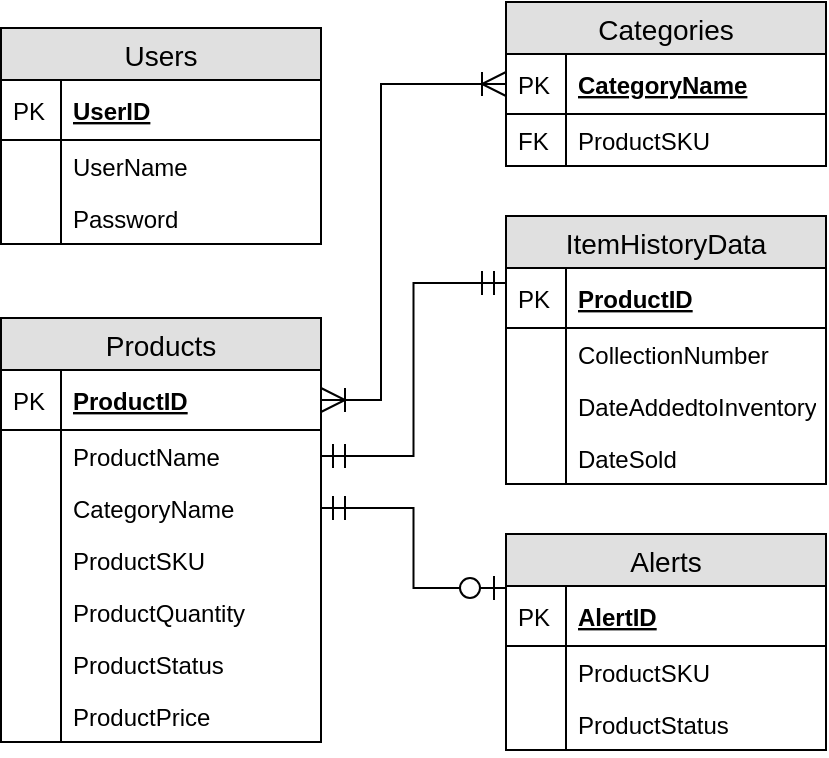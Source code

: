 <mxfile version="10.6.4" type="device"><diagram id="YoiPom1dQuQAtZDoKw4P" name="Page-1"><mxGraphModel dx="887" dy="686" grid="1" gridSize="10" guides="1" tooltips="1" connect="1" arrows="1" fold="1" page="1" pageScale="1" pageWidth="850" pageHeight="1100" math="0" shadow="0"><root><mxCell id="0"/><mxCell id="1" parent="0"/><mxCell id="bds7IPWYw_xxm_vkn2nd-18" value="Categories" style="swimlane;fontStyle=0;childLayout=stackLayout;horizontal=1;startSize=26;fillColor=#e0e0e0;horizontalStack=0;resizeParent=1;resizeParentMax=0;resizeLast=0;collapsible=1;marginBottom=0;swimlaneFillColor=#ffffff;align=center;fontSize=14;" vertex="1" parent="1"><mxGeometry x="484" y="81" width="160" height="82" as="geometry"/></mxCell><mxCell id="bds7IPWYw_xxm_vkn2nd-19" value="CategoryName" style="shape=partialRectangle;top=0;left=0;right=0;bottom=1;align=left;verticalAlign=middle;fillColor=none;spacingLeft=34;spacingRight=4;overflow=hidden;rotatable=0;points=[[0,0.5],[1,0.5]];portConstraint=eastwest;dropTarget=0;fontStyle=5;fontSize=12;" vertex="1" parent="bds7IPWYw_xxm_vkn2nd-18"><mxGeometry y="26" width="160" height="30" as="geometry"/></mxCell><mxCell id="bds7IPWYw_xxm_vkn2nd-20" value="PK" style="shape=partialRectangle;top=0;left=0;bottom=0;fillColor=none;align=left;verticalAlign=middle;spacingLeft=4;spacingRight=4;overflow=hidden;rotatable=0;points=[];portConstraint=eastwest;part=1;fontSize=12;" vertex="1" connectable="0" parent="bds7IPWYw_xxm_vkn2nd-19"><mxGeometry width="30" height="30" as="geometry"/></mxCell><mxCell id="bds7IPWYw_xxm_vkn2nd-21" value="ProductSKU" style="shape=partialRectangle;top=0;left=0;right=0;bottom=0;align=left;verticalAlign=top;fillColor=none;spacingLeft=34;spacingRight=4;overflow=hidden;rotatable=0;points=[[0,0.5],[1,0.5]];portConstraint=eastwest;dropTarget=0;fontSize=12;" vertex="1" parent="bds7IPWYw_xxm_vkn2nd-18"><mxGeometry y="56" width="160" height="26" as="geometry"/></mxCell><mxCell id="bds7IPWYw_xxm_vkn2nd-22" value="FK" style="shape=partialRectangle;top=0;left=0;bottom=0;fillColor=none;align=left;verticalAlign=top;spacingLeft=4;spacingRight=4;overflow=hidden;rotatable=0;points=[];portConstraint=eastwest;part=1;fontSize=12;" vertex="1" connectable="0" parent="bds7IPWYw_xxm_vkn2nd-21"><mxGeometry width="30" height="26" as="geometry"/></mxCell><mxCell id="bds7IPWYw_xxm_vkn2nd-29" value="Products" style="swimlane;fontStyle=0;childLayout=stackLayout;horizontal=1;startSize=26;fillColor=#e0e0e0;horizontalStack=0;resizeParent=1;resizeParentMax=0;resizeLast=0;collapsible=1;marginBottom=0;swimlaneFillColor=#ffffff;align=center;fontSize=14;" vertex="1" parent="1"><mxGeometry x="231.5" y="239" width="160" height="212" as="geometry"/></mxCell><mxCell id="bds7IPWYw_xxm_vkn2nd-30" value="ProductID" style="shape=partialRectangle;top=0;left=0;right=0;bottom=1;align=left;verticalAlign=middle;fillColor=none;spacingLeft=34;spacingRight=4;overflow=hidden;rotatable=0;points=[[0,0.5],[1,0.5]];portConstraint=eastwest;dropTarget=0;fontStyle=5;fontSize=12;" vertex="1" parent="bds7IPWYw_xxm_vkn2nd-29"><mxGeometry y="26" width="160" height="30" as="geometry"/></mxCell><mxCell id="bds7IPWYw_xxm_vkn2nd-31" value="PK" style="shape=partialRectangle;top=0;left=0;bottom=0;fillColor=none;align=left;verticalAlign=middle;spacingLeft=4;spacingRight=4;overflow=hidden;rotatable=0;points=[];portConstraint=eastwest;part=1;fontSize=12;" vertex="1" connectable="0" parent="bds7IPWYw_xxm_vkn2nd-30"><mxGeometry width="30" height="30" as="geometry"/></mxCell><mxCell id="bds7IPWYw_xxm_vkn2nd-32" value="ProductName" style="shape=partialRectangle;top=0;left=0;right=0;bottom=0;align=left;verticalAlign=top;fillColor=none;spacingLeft=34;spacingRight=4;overflow=hidden;rotatable=0;points=[[0,0.5],[1,0.5]];portConstraint=eastwest;dropTarget=0;fontSize=12;" vertex="1" parent="bds7IPWYw_xxm_vkn2nd-29"><mxGeometry y="56" width="160" height="26" as="geometry"/></mxCell><mxCell id="bds7IPWYw_xxm_vkn2nd-33" value="" style="shape=partialRectangle;top=0;left=0;bottom=0;fillColor=none;align=left;verticalAlign=top;spacingLeft=4;spacingRight=4;overflow=hidden;rotatable=0;points=[];portConstraint=eastwest;part=1;fontSize=12;" vertex="1" connectable="0" parent="bds7IPWYw_xxm_vkn2nd-32"><mxGeometry width="30" height="26" as="geometry"/></mxCell><mxCell id="bds7IPWYw_xxm_vkn2nd-34" value="CategoryName" style="shape=partialRectangle;top=0;left=0;right=0;bottom=0;align=left;verticalAlign=top;fillColor=none;spacingLeft=34;spacingRight=4;overflow=hidden;rotatable=0;points=[[0,0.5],[1,0.5]];portConstraint=eastwest;dropTarget=0;fontSize=12;" vertex="1" parent="bds7IPWYw_xxm_vkn2nd-29"><mxGeometry y="82" width="160" height="26" as="geometry"/></mxCell><mxCell id="bds7IPWYw_xxm_vkn2nd-35" value="" style="shape=partialRectangle;top=0;left=0;bottom=0;fillColor=none;align=left;verticalAlign=top;spacingLeft=4;spacingRight=4;overflow=hidden;rotatable=0;points=[];portConstraint=eastwest;part=1;fontSize=12;" vertex="1" connectable="0" parent="bds7IPWYw_xxm_vkn2nd-34"><mxGeometry width="30" height="26" as="geometry"/></mxCell><mxCell id="bds7IPWYw_xxm_vkn2nd-36" value="ProductSKU" style="shape=partialRectangle;top=0;left=0;right=0;bottom=0;align=left;verticalAlign=top;fillColor=none;spacingLeft=34;spacingRight=4;overflow=hidden;rotatable=0;points=[[0,0.5],[1,0.5]];portConstraint=eastwest;dropTarget=0;fontSize=12;" vertex="1" parent="bds7IPWYw_xxm_vkn2nd-29"><mxGeometry y="108" width="160" height="26" as="geometry"/></mxCell><mxCell id="bds7IPWYw_xxm_vkn2nd-37" value="" style="shape=partialRectangle;top=0;left=0;bottom=0;fillColor=none;align=left;verticalAlign=top;spacingLeft=4;spacingRight=4;overflow=hidden;rotatable=0;points=[];portConstraint=eastwest;part=1;fontSize=12;" vertex="1" connectable="0" parent="bds7IPWYw_xxm_vkn2nd-36"><mxGeometry width="30" height="26" as="geometry"/></mxCell><mxCell id="bds7IPWYw_xxm_vkn2nd-40" value="ProductQuantity" style="shape=partialRectangle;top=0;left=0;right=0;bottom=0;align=left;verticalAlign=top;fillColor=none;spacingLeft=34;spacingRight=4;overflow=hidden;rotatable=0;points=[[0,0.5],[1,0.5]];portConstraint=eastwest;dropTarget=0;fontSize=12;" vertex="1" parent="bds7IPWYw_xxm_vkn2nd-29"><mxGeometry y="134" width="160" height="26" as="geometry"/></mxCell><mxCell id="bds7IPWYw_xxm_vkn2nd-41" value="" style="shape=partialRectangle;top=0;left=0;bottom=0;fillColor=none;align=left;verticalAlign=top;spacingLeft=4;spacingRight=4;overflow=hidden;rotatable=0;points=[];portConstraint=eastwest;part=1;fontSize=12;" vertex="1" connectable="0" parent="bds7IPWYw_xxm_vkn2nd-40"><mxGeometry width="30" height="26" as="geometry"/></mxCell><mxCell id="bds7IPWYw_xxm_vkn2nd-42" value="ProductStatus" style="shape=partialRectangle;top=0;left=0;right=0;bottom=0;align=left;verticalAlign=top;fillColor=none;spacingLeft=34;spacingRight=4;overflow=hidden;rotatable=0;points=[[0,0.5],[1,0.5]];portConstraint=eastwest;dropTarget=0;fontSize=12;" vertex="1" parent="bds7IPWYw_xxm_vkn2nd-29"><mxGeometry y="160" width="160" height="26" as="geometry"/></mxCell><mxCell id="bds7IPWYw_xxm_vkn2nd-43" value="" style="shape=partialRectangle;top=0;left=0;bottom=0;fillColor=none;align=left;verticalAlign=top;spacingLeft=4;spacingRight=4;overflow=hidden;rotatable=0;points=[];portConstraint=eastwest;part=1;fontSize=12;" vertex="1" connectable="0" parent="bds7IPWYw_xxm_vkn2nd-42"><mxGeometry width="30" height="26" as="geometry"/></mxCell><mxCell id="bds7IPWYw_xxm_vkn2nd-44" value="ProductPrice" style="shape=partialRectangle;top=0;left=0;right=0;bottom=0;align=left;verticalAlign=top;fillColor=none;spacingLeft=34;spacingRight=4;overflow=hidden;rotatable=0;points=[[0,0.5],[1,0.5]];portConstraint=eastwest;dropTarget=0;fontSize=12;" vertex="1" parent="bds7IPWYw_xxm_vkn2nd-29"><mxGeometry y="186" width="160" height="26" as="geometry"/></mxCell><mxCell id="bds7IPWYw_xxm_vkn2nd-45" value="" style="shape=partialRectangle;top=0;left=0;bottom=0;fillColor=none;align=left;verticalAlign=top;spacingLeft=4;spacingRight=4;overflow=hidden;rotatable=0;points=[];portConstraint=eastwest;part=1;fontSize=12;" vertex="1" connectable="0" parent="bds7IPWYw_xxm_vkn2nd-44"><mxGeometry width="30" height="26" as="geometry"/></mxCell><mxCell id="bds7IPWYw_xxm_vkn2nd-46" value="Users" style="swimlane;fontStyle=0;childLayout=stackLayout;horizontal=1;startSize=26;fillColor=#e0e0e0;horizontalStack=0;resizeParent=1;resizeParentMax=0;resizeLast=0;collapsible=1;marginBottom=0;swimlaneFillColor=#ffffff;align=center;fontSize=14;" vertex="1" parent="1"><mxGeometry x="231.5" y="94" width="160" height="108" as="geometry"/></mxCell><mxCell id="bds7IPWYw_xxm_vkn2nd-47" value="UserID" style="shape=partialRectangle;top=0;left=0;right=0;bottom=1;align=left;verticalAlign=middle;fillColor=none;spacingLeft=34;spacingRight=4;overflow=hidden;rotatable=0;points=[[0,0.5],[1,0.5]];portConstraint=eastwest;dropTarget=0;fontStyle=5;fontSize=12;" vertex="1" parent="bds7IPWYw_xxm_vkn2nd-46"><mxGeometry y="26" width="160" height="30" as="geometry"/></mxCell><mxCell id="bds7IPWYw_xxm_vkn2nd-48" value="PK" style="shape=partialRectangle;top=0;left=0;bottom=0;fillColor=none;align=left;verticalAlign=middle;spacingLeft=4;spacingRight=4;overflow=hidden;rotatable=0;points=[];portConstraint=eastwest;part=1;fontSize=12;" vertex="1" connectable="0" parent="bds7IPWYw_xxm_vkn2nd-47"><mxGeometry width="30" height="30" as="geometry"/></mxCell><mxCell id="bds7IPWYw_xxm_vkn2nd-49" value="UserName" style="shape=partialRectangle;top=0;left=0;right=0;bottom=0;align=left;verticalAlign=top;fillColor=none;spacingLeft=34;spacingRight=4;overflow=hidden;rotatable=0;points=[[0,0.5],[1,0.5]];portConstraint=eastwest;dropTarget=0;fontSize=12;" vertex="1" parent="bds7IPWYw_xxm_vkn2nd-46"><mxGeometry y="56" width="160" height="26" as="geometry"/></mxCell><mxCell id="bds7IPWYw_xxm_vkn2nd-50" value="" style="shape=partialRectangle;top=0;left=0;bottom=0;fillColor=none;align=left;verticalAlign=top;spacingLeft=4;spacingRight=4;overflow=hidden;rotatable=0;points=[];portConstraint=eastwest;part=1;fontSize=12;" vertex="1" connectable="0" parent="bds7IPWYw_xxm_vkn2nd-49"><mxGeometry width="30" height="26" as="geometry"/></mxCell><mxCell id="bds7IPWYw_xxm_vkn2nd-51" value="Password" style="shape=partialRectangle;top=0;left=0;right=0;bottom=0;align=left;verticalAlign=top;fillColor=none;spacingLeft=34;spacingRight=4;overflow=hidden;rotatable=0;points=[[0,0.5],[1,0.5]];portConstraint=eastwest;dropTarget=0;fontSize=12;" vertex="1" parent="bds7IPWYw_xxm_vkn2nd-46"><mxGeometry y="82" width="160" height="26" as="geometry"/></mxCell><mxCell id="bds7IPWYw_xxm_vkn2nd-52" value="" style="shape=partialRectangle;top=0;left=0;bottom=0;fillColor=none;align=left;verticalAlign=top;spacingLeft=4;spacingRight=4;overflow=hidden;rotatable=0;points=[];portConstraint=eastwest;part=1;fontSize=12;" vertex="1" connectable="0" parent="bds7IPWYw_xxm_vkn2nd-51"><mxGeometry width="30" height="26" as="geometry"/></mxCell><mxCell id="bds7IPWYw_xxm_vkn2nd-57" value="Alerts" style="swimlane;fontStyle=0;childLayout=stackLayout;horizontal=1;startSize=26;fillColor=#e0e0e0;horizontalStack=0;resizeParent=1;resizeParentMax=0;resizeLast=0;collapsible=1;marginBottom=0;swimlaneFillColor=#ffffff;align=center;fontSize=14;" vertex="1" parent="1"><mxGeometry x="484" y="347" width="160" height="108" as="geometry"/></mxCell><mxCell id="bds7IPWYw_xxm_vkn2nd-58" value="AlertID" style="shape=partialRectangle;top=0;left=0;right=0;bottom=1;align=left;verticalAlign=middle;fillColor=none;spacingLeft=34;spacingRight=4;overflow=hidden;rotatable=0;points=[[0,0.5],[1,0.5]];portConstraint=eastwest;dropTarget=0;fontStyle=5;fontSize=12;" vertex="1" parent="bds7IPWYw_xxm_vkn2nd-57"><mxGeometry y="26" width="160" height="30" as="geometry"/></mxCell><mxCell id="bds7IPWYw_xxm_vkn2nd-59" value="PK" style="shape=partialRectangle;top=0;left=0;bottom=0;fillColor=none;align=left;verticalAlign=middle;spacingLeft=4;spacingRight=4;overflow=hidden;rotatable=0;points=[];portConstraint=eastwest;part=1;fontSize=12;" vertex="1" connectable="0" parent="bds7IPWYw_xxm_vkn2nd-58"><mxGeometry width="30" height="30" as="geometry"/></mxCell><mxCell id="bds7IPWYw_xxm_vkn2nd-60" value="ProductSKU" style="shape=partialRectangle;top=0;left=0;right=0;bottom=0;align=left;verticalAlign=top;fillColor=none;spacingLeft=34;spacingRight=4;overflow=hidden;rotatable=0;points=[[0,0.5],[1,0.5]];portConstraint=eastwest;dropTarget=0;fontSize=12;" vertex="1" parent="bds7IPWYw_xxm_vkn2nd-57"><mxGeometry y="56" width="160" height="26" as="geometry"/></mxCell><mxCell id="bds7IPWYw_xxm_vkn2nd-61" value="" style="shape=partialRectangle;top=0;left=0;bottom=0;fillColor=none;align=left;verticalAlign=top;spacingLeft=4;spacingRight=4;overflow=hidden;rotatable=0;points=[];portConstraint=eastwest;part=1;fontSize=12;" vertex="1" connectable="0" parent="bds7IPWYw_xxm_vkn2nd-60"><mxGeometry width="30" height="26" as="geometry"/></mxCell><mxCell id="bds7IPWYw_xxm_vkn2nd-62" value="ProductStatus" style="shape=partialRectangle;top=0;left=0;right=0;bottom=0;align=left;verticalAlign=top;fillColor=none;spacingLeft=34;spacingRight=4;overflow=hidden;rotatable=0;points=[[0,0.5],[1,0.5]];portConstraint=eastwest;dropTarget=0;fontSize=12;" vertex="1" parent="bds7IPWYw_xxm_vkn2nd-57"><mxGeometry y="82" width="160" height="26" as="geometry"/></mxCell><mxCell id="bds7IPWYw_xxm_vkn2nd-63" value="" style="shape=partialRectangle;top=0;left=0;bottom=0;fillColor=none;align=left;verticalAlign=top;spacingLeft=4;spacingRight=4;overflow=hidden;rotatable=0;points=[];portConstraint=eastwest;part=1;fontSize=12;" vertex="1" connectable="0" parent="bds7IPWYw_xxm_vkn2nd-62"><mxGeometry width="30" height="26" as="geometry"/></mxCell><mxCell id="bds7IPWYw_xxm_vkn2nd-66" value="ItemHistoryData" style="swimlane;fontStyle=0;childLayout=stackLayout;horizontal=1;startSize=26;fillColor=#e0e0e0;horizontalStack=0;resizeParent=1;resizeParentMax=0;resizeLast=0;collapsible=1;marginBottom=0;swimlaneFillColor=#ffffff;align=center;fontSize=14;" vertex="1" parent="1"><mxGeometry x="484" y="188" width="160" height="134" as="geometry"/></mxCell><mxCell id="bds7IPWYw_xxm_vkn2nd-67" value="ProductID" style="shape=partialRectangle;top=0;left=0;right=0;bottom=1;align=left;verticalAlign=middle;fillColor=none;spacingLeft=34;spacingRight=4;overflow=hidden;rotatable=0;points=[[0,0.5],[1,0.5]];portConstraint=eastwest;dropTarget=0;fontStyle=5;fontSize=12;" vertex="1" parent="bds7IPWYw_xxm_vkn2nd-66"><mxGeometry y="26" width="160" height="30" as="geometry"/></mxCell><mxCell id="bds7IPWYw_xxm_vkn2nd-68" value="PK" style="shape=partialRectangle;top=0;left=0;bottom=0;fillColor=none;align=left;verticalAlign=middle;spacingLeft=4;spacingRight=4;overflow=hidden;rotatable=0;points=[];portConstraint=eastwest;part=1;fontSize=12;" vertex="1" connectable="0" parent="bds7IPWYw_xxm_vkn2nd-67"><mxGeometry width="30" height="30" as="geometry"/></mxCell><mxCell id="bds7IPWYw_xxm_vkn2nd-71" value="CollectionNumber" style="shape=partialRectangle;top=0;left=0;right=0;bottom=0;align=left;verticalAlign=top;fillColor=none;spacingLeft=34;spacingRight=4;overflow=hidden;rotatable=0;points=[[0,0.5],[1,0.5]];portConstraint=eastwest;dropTarget=0;fontSize=12;" vertex="1" parent="bds7IPWYw_xxm_vkn2nd-66"><mxGeometry y="56" width="160" height="26" as="geometry"/></mxCell><mxCell id="bds7IPWYw_xxm_vkn2nd-72" value="" style="shape=partialRectangle;top=0;left=0;bottom=0;fillColor=none;align=left;verticalAlign=top;spacingLeft=4;spacingRight=4;overflow=hidden;rotatable=0;points=[];portConstraint=eastwest;part=1;fontSize=12;" vertex="1" connectable="0" parent="bds7IPWYw_xxm_vkn2nd-71"><mxGeometry width="30" height="26" as="geometry"/></mxCell><mxCell id="bds7IPWYw_xxm_vkn2nd-73" value="DateAddedtoInventory" style="shape=partialRectangle;top=0;left=0;right=0;bottom=0;align=left;verticalAlign=top;fillColor=none;spacingLeft=34;spacingRight=4;overflow=hidden;rotatable=0;points=[[0,0.5],[1,0.5]];portConstraint=eastwest;dropTarget=0;fontSize=12;" vertex="1" parent="bds7IPWYw_xxm_vkn2nd-66"><mxGeometry y="82" width="160" height="26" as="geometry"/></mxCell><mxCell id="bds7IPWYw_xxm_vkn2nd-74" value="" style="shape=partialRectangle;top=0;left=0;bottom=0;fillColor=none;align=left;verticalAlign=top;spacingLeft=4;spacingRight=4;overflow=hidden;rotatable=0;points=[];portConstraint=eastwest;part=1;fontSize=12;" vertex="1" connectable="0" parent="bds7IPWYw_xxm_vkn2nd-73"><mxGeometry width="30" height="26" as="geometry"/></mxCell><mxCell id="bds7IPWYw_xxm_vkn2nd-75" value="DateSold" style="shape=partialRectangle;top=0;left=0;right=0;bottom=0;align=left;verticalAlign=top;fillColor=none;spacingLeft=34;spacingRight=4;overflow=hidden;rotatable=0;points=[[0,0.5],[1,0.5]];portConstraint=eastwest;dropTarget=0;fontSize=12;" vertex="1" parent="bds7IPWYw_xxm_vkn2nd-66"><mxGeometry y="108" width="160" height="26" as="geometry"/></mxCell><mxCell id="bds7IPWYw_xxm_vkn2nd-76" value="" style="shape=partialRectangle;top=0;left=0;bottom=0;fillColor=none;align=left;verticalAlign=top;spacingLeft=4;spacingRight=4;overflow=hidden;rotatable=0;points=[];portConstraint=eastwest;part=1;fontSize=12;" vertex="1" connectable="0" parent="bds7IPWYw_xxm_vkn2nd-75"><mxGeometry width="30" height="26" as="geometry"/></mxCell><mxCell id="bds7IPWYw_xxm_vkn2nd-78" style="edgeStyle=orthogonalEdgeStyle;rounded=0;orthogonalLoop=1;jettySize=auto;html=1;exitX=1;exitY=0.5;exitDx=0;exitDy=0;entryX=0;entryY=0.5;entryDx=0;entryDy=0;startArrow=ERoneToMany;startFill=0;endArrow=ERoneToMany;endFill=0;endSize=10;startSize=10;" edge="1" parent="1" source="bds7IPWYw_xxm_vkn2nd-30" target="bds7IPWYw_xxm_vkn2nd-18"><mxGeometry relative="1" as="geometry"><Array as="points"><mxPoint x="421.5" y="280"/><mxPoint x="421.5" y="122"/></Array></mxGeometry></mxCell><mxCell id="bds7IPWYw_xxm_vkn2nd-80" style="edgeStyle=orthogonalEdgeStyle;rounded=0;orthogonalLoop=1;jettySize=auto;html=1;exitX=1;exitY=0.5;exitDx=0;exitDy=0;entryX=0;entryY=0.25;entryDx=0;entryDy=0;startArrow=ERmandOne;startFill=0;endArrow=ERzeroToOne;endFill=1;endSize=10;startSize=10;" edge="1" parent="1" source="bds7IPWYw_xxm_vkn2nd-34" target="bds7IPWYw_xxm_vkn2nd-57"><mxGeometry relative="1" as="geometry"/></mxCell><mxCell id="bds7IPWYw_xxm_vkn2nd-81" style="edgeStyle=orthogonalEdgeStyle;rounded=0;orthogonalLoop=1;jettySize=auto;html=1;exitX=1;exitY=0.5;exitDx=0;exitDy=0;entryX=0;entryY=0.25;entryDx=0;entryDy=0;endArrow=ERmandOne;endFill=0;startArrow=ERmandOne;startFill=0;endSize=10;startSize=10;" edge="1" parent="1" source="bds7IPWYw_xxm_vkn2nd-32" target="bds7IPWYw_xxm_vkn2nd-66"><mxGeometry relative="1" as="geometry"/></mxCell></root></mxGraphModel></diagram></mxfile>